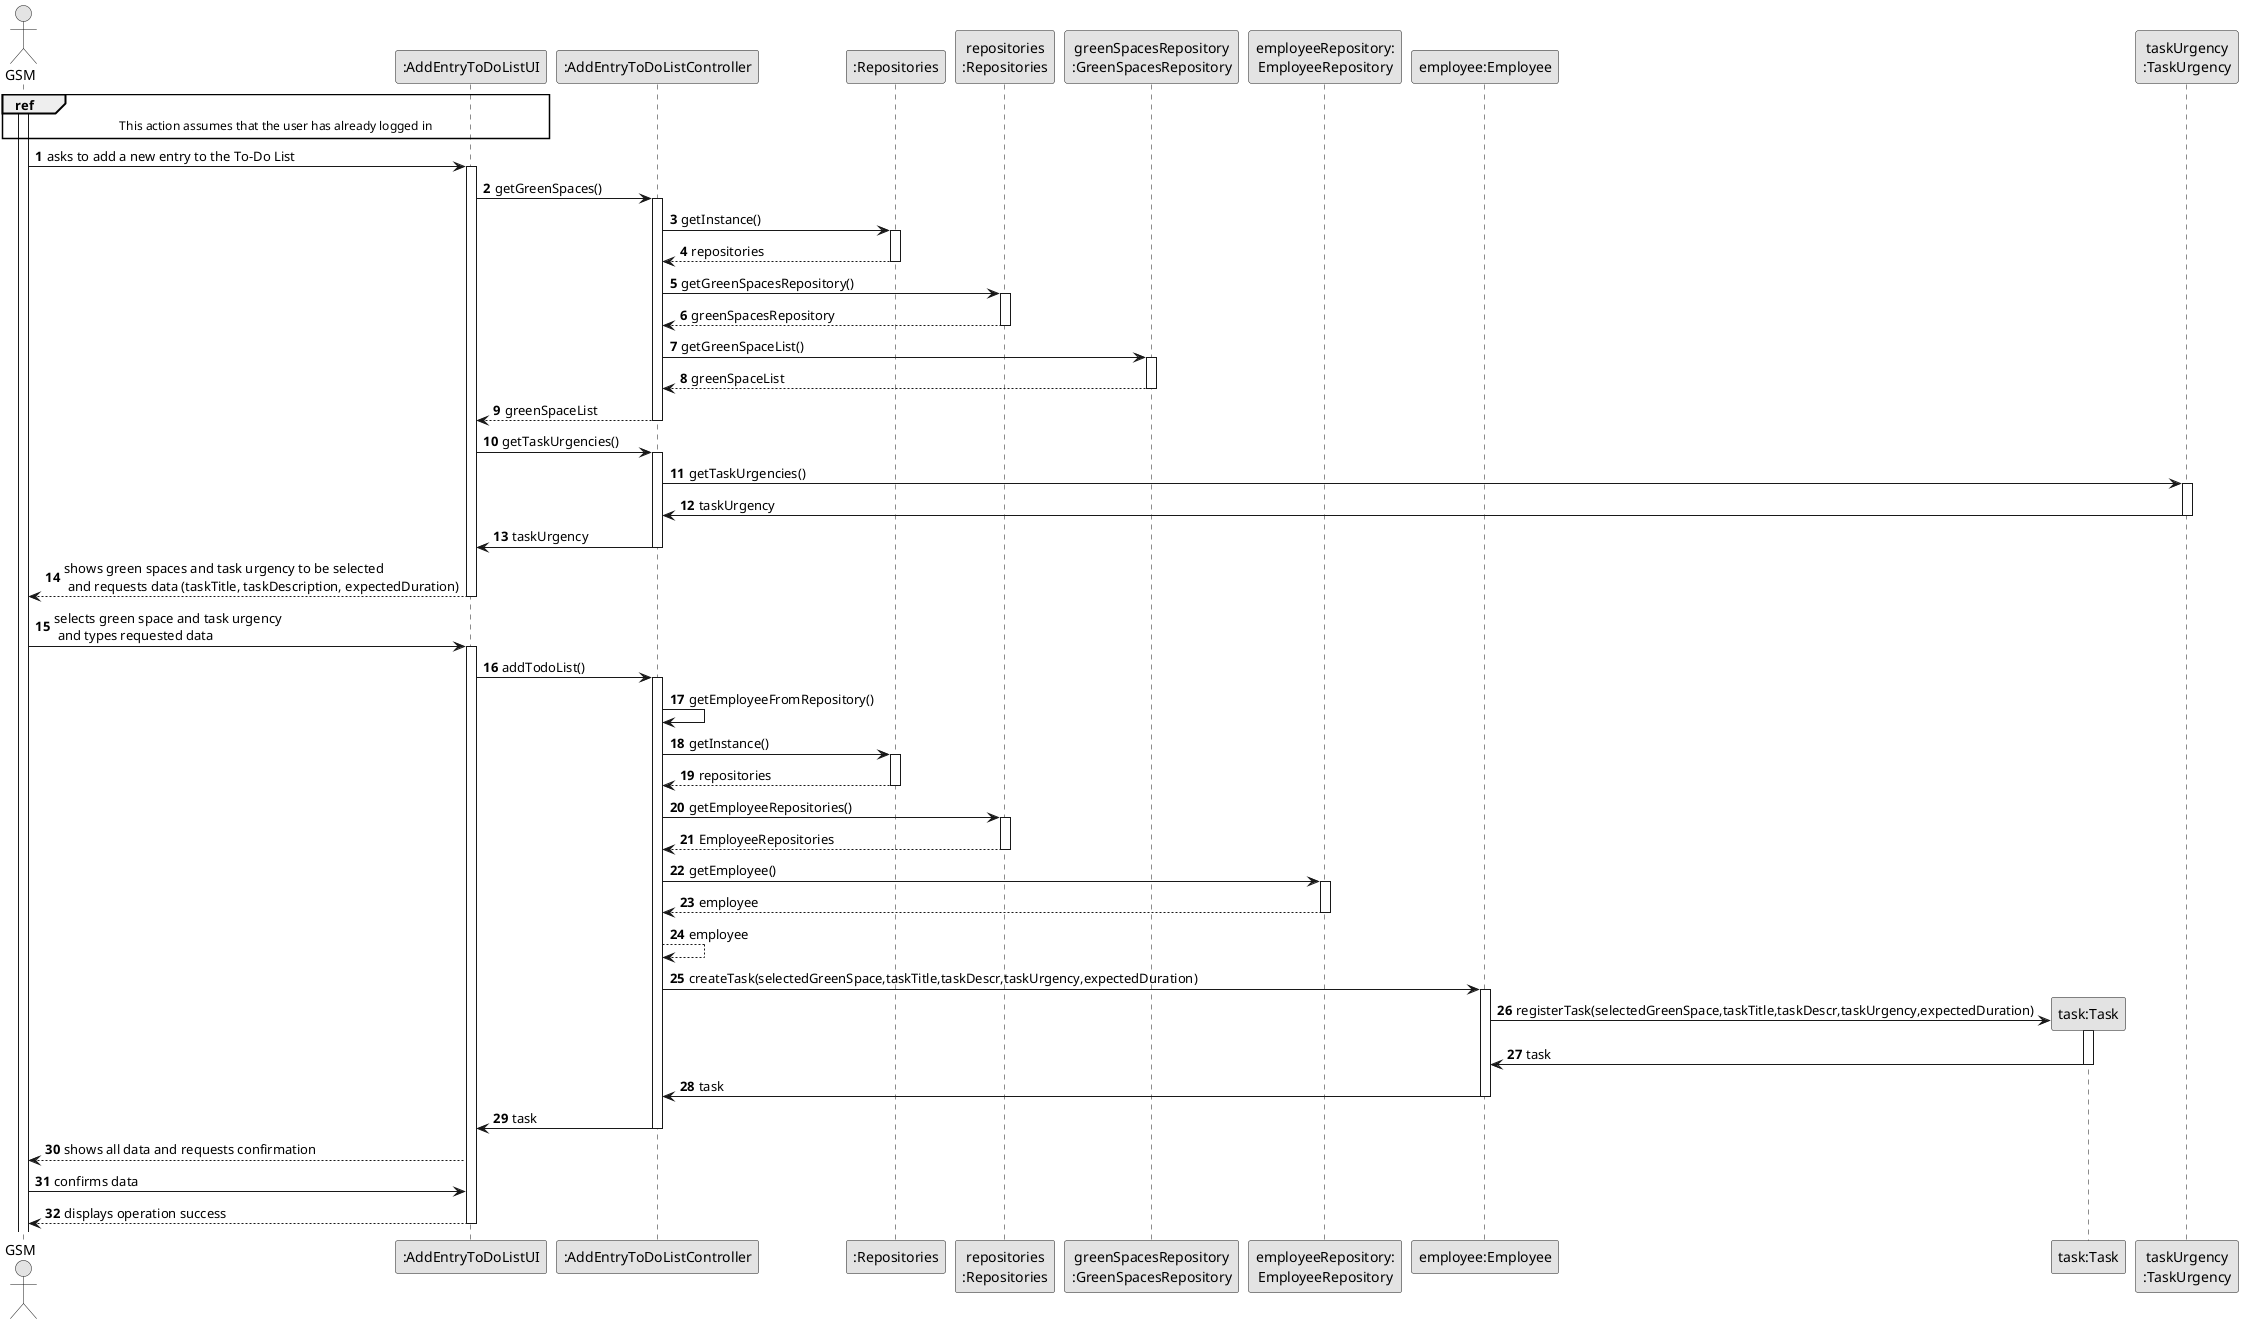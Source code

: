 @startuml
skinparam monochrome true
skinparam packageStyle rectangle
skinparam shadowing false

autonumber

'hide footbox
actor "GSM" as GSM
participant ":AddEntryToDoListUI" as UI
participant ":AddEntryToDoListController" as CTRL
participant ":Repositories" as RepositorySingleton
participant "repositories\n:Repositories" as PLAT
participant "greenSpacesRepository\n:GreenSpacesRepository" as GreenSpacesRepository
participant "employeeRepository:\nEmployeeRepository" as EmployeeRepository
participant "employee:Employee" as employee
participant "task:Task" as task

participant "taskUrgency\n:TaskUrgency" as TaskUrgency
'DUVIDA PARA O FOF ^


ref over GSM, UI : This action assumes that the user has already logged in
activate GSM

    GSM -> UI : asks to add a new entry to the To-Do List
    activate UI
        UI -> CTRL: getGreenSpaces()
        activate CTRL
            CTRL -> RepositorySingleton : getInstance()
            activate RepositorySingleton

                RepositorySingleton --> CTRL: repositories
            deactivate RepositorySingleton

            CTRL -> PLAT : getGreenSpacesRepository()
            activate PLAT

                PLAT --> CTRL: greenSpacesRepository
            deactivate PLAT
            CTRL -> GreenSpacesRepository: getGreenSpaceList()
            activate GreenSpacesRepository
                GreenSpacesRepository --> CTRL: greenSpaceList
            deactivate GreenSpacesRepository

            CTRL --> UI : greenSpaceList
        deactivate CTRL

        UI -> CTRL: getTaskUrgencies()
        activate CTRL
            CTRL -> TaskUrgency : getTaskUrgencies()
            activate TaskUrgency
                TaskUrgency -> CTRL: taskUrgency
            deactivate TaskUrgency
        CTRL -> UI : taskUrgency
        deactivate CTRL
    UI --> GSM : shows green spaces and task urgency to be selected\n and requests data (taskTitle, taskDescription, expectedDuration)
    deactivate UI

    GSM -> UI : selects green space and task urgency\n and types requested data
    activate UI

        UI -> CTRL : addTodoList()
        activate CTRL
            CTRL->CTRL: getEmployeeFromRepository()
            CTRL -> RepositorySingleton : getInstance()
            activate RepositorySingleton
                RepositorySingleton --> CTRL : repositories
            deactivate RepositorySingleton
        CTRL -> PLAT : getEmployeeRepositories()
        activate PLAT
            PLAT --> CTRL : EmployeeRepositories
        deactivate PLAT
        CTRL -> EmployeeRepository: getEmployee()
        activate EmployeeRepository
            EmployeeRepository -->CTRL: employee
        deactivate EmployeeRepository
        CTRL --> CTRL: employee
        CTRL -> employee : createTask(selectedGreenSpace,taskTitle,taskDescr,taskUrgency,expectedDuration)
        activate employee
            employee -> task**: registerTask(selectedGreenSpace,taskTitle,taskDescr,taskUrgency,expectedDuration)
            activate task
            task -> employee: task
            deactivate task
            employee -> CTRL: task
        deactivate employee
        CTRL -> UI: task

    deactivate CTRL
    UI --> GSM: shows all data and requests confirmation
    GSM -> UI : confirms data
    UI --> GSM : displays operation success

    deactivate UI

@enduml